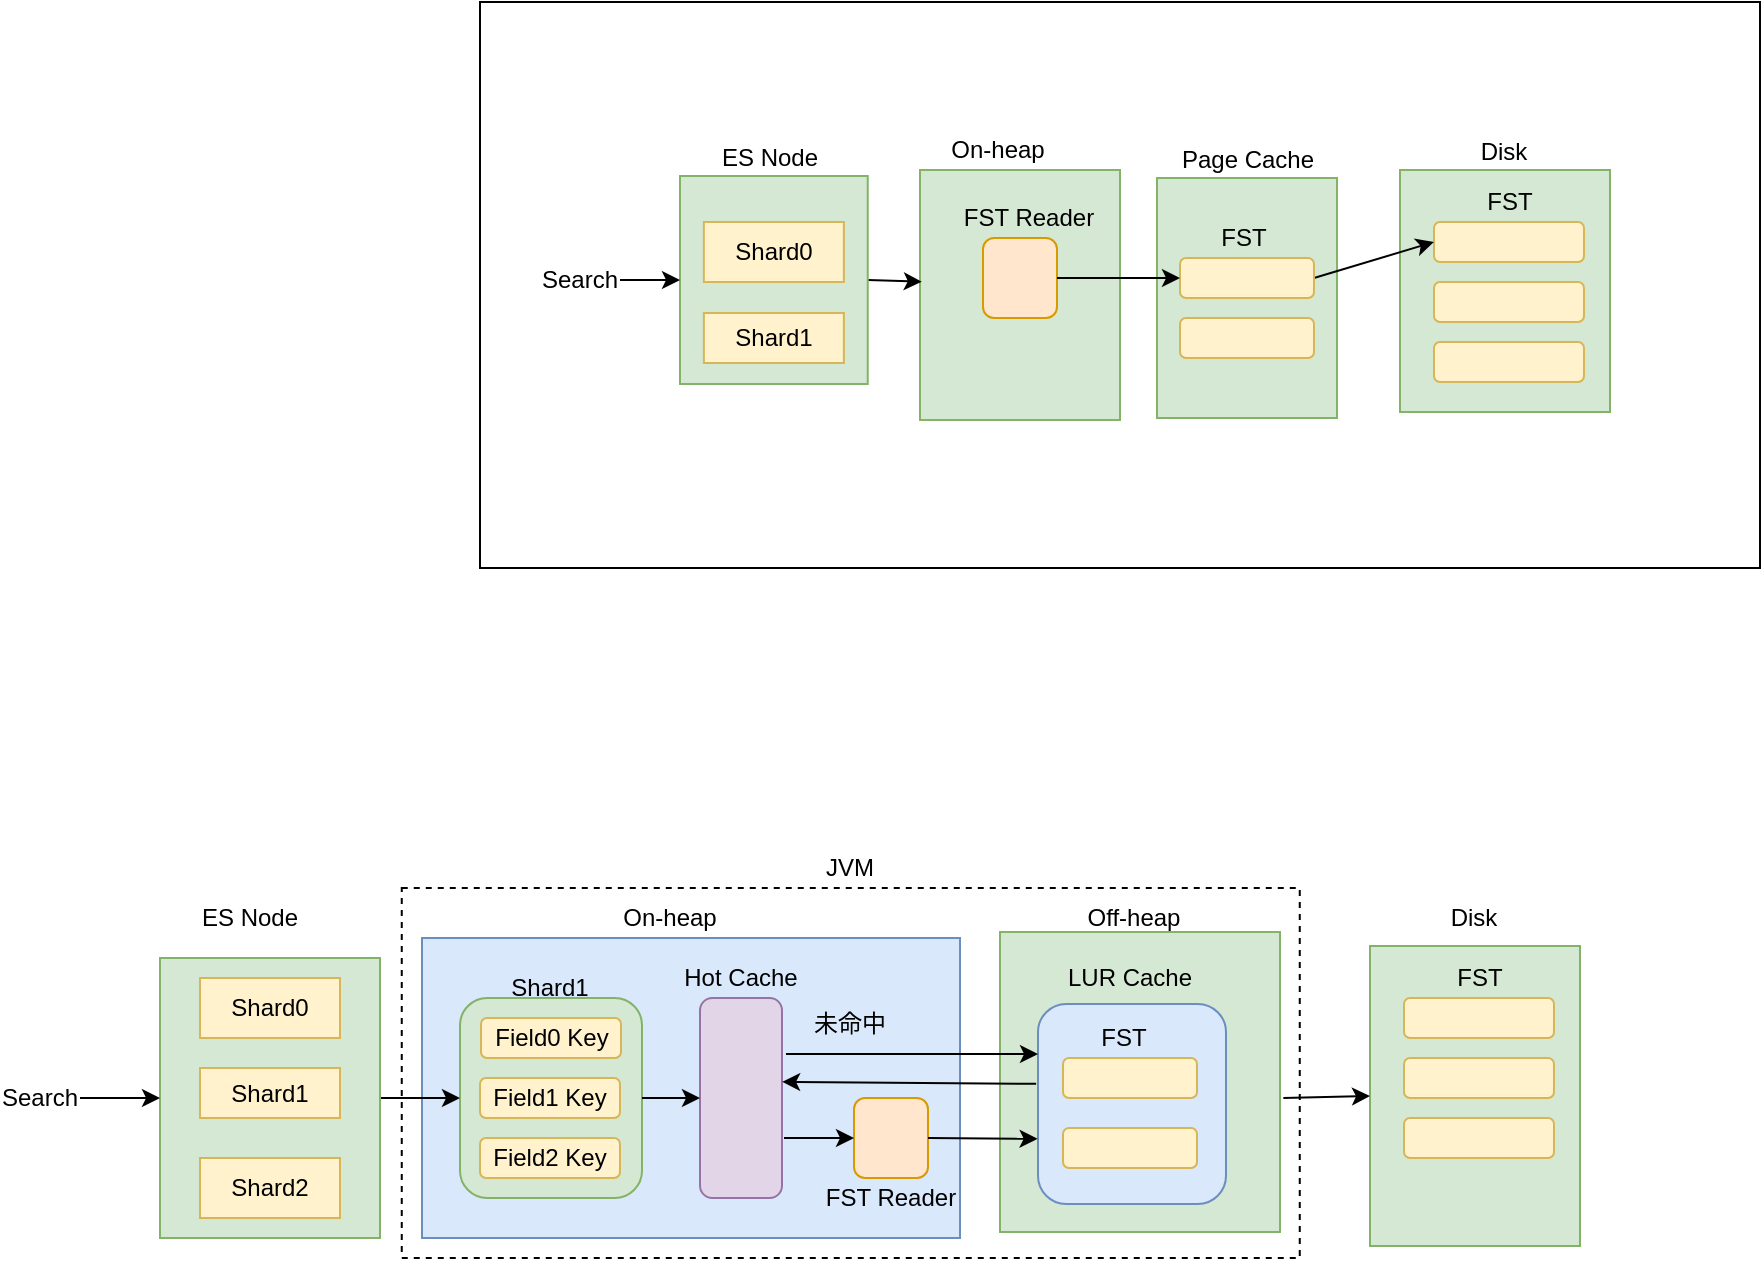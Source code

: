 <mxfile version="13.1.14" type="device"><diagram id="-AyWFAhCTSnSNCfElvHT" name="Page-1"><mxGraphModel dx="1603" dy="416" grid="1" gridSize="10" guides="1" tooltips="1" connect="1" arrows="1" fold="1" page="1" pageScale="1" pageWidth="827" pageHeight="1169" math="0" shadow="0"><root><mxCell id="0"/><mxCell id="1" parent="0"/><mxCell id="iTfZqQNMOMfG3NsEbMWy-346" value="" style="rounded=0;whiteSpace=wrap;html=1;" vertex="1" parent="1"><mxGeometry x="80" y="127" width="640" height="283" as="geometry"/></mxCell><mxCell id="iTfZqQNMOMfG3NsEbMWy-341" value="" style="rounded=0;whiteSpace=wrap;html=1;fillColor=#d5e8d4;strokeColor=#82b366;" vertex="1" parent="1"><mxGeometry x="300" y="211" width="100" height="125" as="geometry"/></mxCell><mxCell id="iTfZqQNMOMfG3NsEbMWy-340" value="" style="rounded=0;whiteSpace=wrap;html=1;fillColor=#d5e8d4;strokeColor=#82b366;" vertex="1" parent="1"><mxGeometry x="418.5" y="215" width="90" height="120" as="geometry"/></mxCell><mxCell id="iTfZqQNMOMfG3NsEbMWy-165" value="" style="rounded=0;whiteSpace=wrap;html=1;dashed=1;" vertex="1" parent="1"><mxGeometry x="40.88" y="570" width="449" height="185" as="geometry"/></mxCell><mxCell id="iTfZqQNMOMfG3NsEbMWy-166" value="" style="rounded=0;whiteSpace=wrap;html=1;fillColor=#dae8fc;strokeColor=#6c8ebf;" vertex="1" parent="1"><mxGeometry x="51" y="595" width="269" height="150" as="geometry"/></mxCell><mxCell id="iTfZqQNMOMfG3NsEbMWy-167" value="" style="rounded=0;whiteSpace=wrap;html=1;fillColor=#d5e8d4;strokeColor=#82b366;" vertex="1" parent="1"><mxGeometry x="340" y="592" width="140" height="150" as="geometry"/></mxCell><mxCell id="iTfZqQNMOMfG3NsEbMWy-168" value="" style="rounded=0;whiteSpace=wrap;html=1;fillColor=#d5e8d4;strokeColor=#82b366;" vertex="1" parent="1"><mxGeometry x="525" y="599" width="105" height="150" as="geometry"/></mxCell><mxCell id="iTfZqQNMOMfG3NsEbMWy-169" value="Disk" style="text;html=1;strokeColor=none;fillColor=none;align=center;verticalAlign=middle;whiteSpace=wrap;rounded=0;" vertex="1" parent="1"><mxGeometry x="542" y="575" width="70" height="20" as="geometry"/></mxCell><mxCell id="iTfZqQNMOMfG3NsEbMWy-170" value="FST" style="text;html=1;strokeColor=none;fillColor=none;align=center;verticalAlign=middle;whiteSpace=wrap;rounded=0;" vertex="1" parent="1"><mxGeometry x="559.5" y="605" width="40" height="20" as="geometry"/></mxCell><mxCell id="iTfZqQNMOMfG3NsEbMWy-171" value="" style="rounded=1;whiteSpace=wrap;html=1;fillColor=#fff2cc;strokeColor=#d6b656;" vertex="1" parent="1"><mxGeometry x="542" y="625" width="75" height="20" as="geometry"/></mxCell><mxCell id="iTfZqQNMOMfG3NsEbMWy-172" value="" style="rounded=1;whiteSpace=wrap;html=1;fillColor=#fff2cc;strokeColor=#d6b656;" vertex="1" parent="1"><mxGeometry x="542" y="655" width="75" height="20" as="geometry"/></mxCell><mxCell id="iTfZqQNMOMfG3NsEbMWy-173" value="" style="rounded=1;whiteSpace=wrap;html=1;fillColor=#fff2cc;strokeColor=#d6b656;" vertex="1" parent="1"><mxGeometry x="542" y="685" width="75" height="20" as="geometry"/></mxCell><mxCell id="iTfZqQNMOMfG3NsEbMWy-174" value="" style="rounded=1;whiteSpace=wrap;html=1;fillColor=#dae8fc;strokeColor=#6c8ebf;" vertex="1" parent="1"><mxGeometry x="359" y="628" width="94" height="100" as="geometry"/></mxCell><mxCell id="iTfZqQNMOMfG3NsEbMWy-175" value="LUR Cache" style="text;html=1;strokeColor=none;fillColor=none;align=center;verticalAlign=middle;whiteSpace=wrap;rounded=0;" vertex="1" parent="1"><mxGeometry x="360" y="605" width="90" height="20" as="geometry"/></mxCell><mxCell id="iTfZqQNMOMfG3NsEbMWy-176" value="" style="endArrow=classic;html=1;entryX=0;entryY=0.5;entryDx=0;entryDy=0;exitX=1.012;exitY=0.553;exitDx=0;exitDy=0;exitPerimeter=0;" edge="1" parent="1" source="iTfZqQNMOMfG3NsEbMWy-167" target="iTfZqQNMOMfG3NsEbMWy-168"><mxGeometry width="50" height="50" relative="1" as="geometry"><mxPoint x="480" y="674" as="sourcePoint"/><mxPoint x="530" y="675" as="targetPoint"/></mxGeometry></mxCell><mxCell id="iTfZqQNMOMfG3NsEbMWy-177" value="On-heap" style="text;html=1;strokeColor=none;fillColor=none;align=center;verticalAlign=middle;whiteSpace=wrap;rounded=0;" vertex="1" parent="1"><mxGeometry x="140" y="575" width="70" height="20" as="geometry"/></mxCell><mxCell id="iTfZqQNMOMfG3NsEbMWy-178" value="" style="rounded=1;whiteSpace=wrap;html=1;fillColor=#e1d5e7;strokeColor=#9673a6;" vertex="1" parent="1"><mxGeometry x="190" y="625" width="41" height="100" as="geometry"/></mxCell><mxCell id="iTfZqQNMOMfG3NsEbMWy-179" value="Hot Cache" style="text;html=1;strokeColor=none;fillColor=none;align=center;verticalAlign=middle;whiteSpace=wrap;rounded=0;" vertex="1" parent="1"><mxGeometry x="175.87" y="605" width="69.25" height="20" as="geometry"/></mxCell><mxCell id="iTfZqQNMOMfG3NsEbMWy-180" value="" style="rounded=1;whiteSpace=wrap;html=1;fillColor=#d5e8d4;strokeColor=#82b366;" vertex="1" parent="1"><mxGeometry x="70" y="625" width="91" height="100" as="geometry"/></mxCell><mxCell id="iTfZqQNMOMfG3NsEbMWy-182" value="" style="endArrow=classic;html=1;entryX=0;entryY=0.25;entryDx=0;entryDy=0;" edge="1" target="iTfZqQNMOMfG3NsEbMWy-174" parent="1"><mxGeometry width="50" height="50" relative="1" as="geometry"><mxPoint x="233" y="653" as="sourcePoint"/><mxPoint x="200" y="525" as="targetPoint"/></mxGeometry></mxCell><mxCell id="iTfZqQNMOMfG3NsEbMWy-183" value="Field2 Key" style="rounded=1;whiteSpace=wrap;html=1;fillColor=#fff2cc;strokeColor=#d6b656;" vertex="1" parent="1"><mxGeometry x="80" y="695" width="70" height="20" as="geometry"/></mxCell><mxCell id="iTfZqQNMOMfG3NsEbMWy-184" value="Field0 Key" style="rounded=1;whiteSpace=wrap;html=1;fillColor=#fff2cc;strokeColor=#d6b656;" vertex="1" parent="1"><mxGeometry x="80.5" y="635" width="70" height="20" as="geometry"/></mxCell><mxCell id="iTfZqQNMOMfG3NsEbMWy-185" value="Field1 Key" style="rounded=1;whiteSpace=wrap;html=1;fillColor=#fff2cc;strokeColor=#d6b656;" vertex="1" parent="1"><mxGeometry x="80" y="665" width="70" height="20" as="geometry"/></mxCell><mxCell id="iTfZqQNMOMfG3NsEbMWy-186" value="" style="endArrow=classic;html=1;entryX=0;entryY=0.5;entryDx=0;entryDy=0;exitX=1;exitY=0.5;exitDx=0;exitDy=0;" edge="1" source="iTfZqQNMOMfG3NsEbMWy-187" target="iTfZqQNMOMfG3NsEbMWy-180" parent="1"><mxGeometry width="50" height="50" relative="1" as="geometry"><mxPoint x="20" y="675" as="sourcePoint"/><mxPoint x="130" y="495" as="targetPoint"/></mxGeometry></mxCell><mxCell id="iTfZqQNMOMfG3NsEbMWy-187" value="" style="rounded=0;whiteSpace=wrap;html=1;fillColor=#d5e8d4;strokeColor=#82b366;" vertex="1" parent="1"><mxGeometry x="-80" y="605" width="110" height="140" as="geometry"/></mxCell><mxCell id="iTfZqQNMOMfG3NsEbMWy-188" value="Shard0" style="rounded=0;whiteSpace=wrap;html=1;fillColor=#fff2cc;strokeColor=#d6b656;" vertex="1" parent="1"><mxGeometry x="-60" y="615" width="70" height="30" as="geometry"/></mxCell><mxCell id="iTfZqQNMOMfG3NsEbMWy-189" value="Shard1" style="rounded=0;whiteSpace=wrap;html=1;fillColor=#fff2cc;strokeColor=#d6b656;" vertex="1" parent="1"><mxGeometry x="-60" y="660" width="70" height="25" as="geometry"/></mxCell><mxCell id="iTfZqQNMOMfG3NsEbMWy-190" value="Shard2" style="rounded=0;whiteSpace=wrap;html=1;fillColor=#fff2cc;strokeColor=#d6b656;" vertex="1" parent="1"><mxGeometry x="-60" y="705" width="70" height="30" as="geometry"/></mxCell><mxCell id="iTfZqQNMOMfG3NsEbMWy-191" value="Shard1" style="text;html=1;strokeColor=none;fillColor=none;align=center;verticalAlign=middle;whiteSpace=wrap;rounded=0;" vertex="1" parent="1"><mxGeometry x="95" y="610" width="40" height="20" as="geometry"/></mxCell><mxCell id="iTfZqQNMOMfG3NsEbMWy-192" value="" style="rounded=1;whiteSpace=wrap;html=1;fillColor=#fff2cc;strokeColor=#d6b656;" vertex="1" parent="1"><mxGeometry x="371.5" y="655" width="67" height="20" as="geometry"/></mxCell><mxCell id="iTfZqQNMOMfG3NsEbMWy-193" value="" style="rounded=1;whiteSpace=wrap;html=1;fillColor=#fff2cc;strokeColor=#d6b656;" vertex="1" parent="1"><mxGeometry x="371.5" y="690" width="67" height="20" as="geometry"/></mxCell><mxCell id="iTfZqQNMOMfG3NsEbMWy-194" value="ES Node" style="text;html=1;strokeColor=none;fillColor=none;align=center;verticalAlign=middle;whiteSpace=wrap;rounded=0;" vertex="1" parent="1"><mxGeometry x="-70" y="575" width="70" height="20" as="geometry"/></mxCell><mxCell id="iTfZqQNMOMfG3NsEbMWy-195" value="" style="endArrow=classic;html=1;entryX=0;entryY=0.5;entryDx=0;entryDy=0;" edge="1" target="iTfZqQNMOMfG3NsEbMWy-187" parent="1"><mxGeometry width="50" height="50" relative="1" as="geometry"><mxPoint x="-120" y="675" as="sourcePoint"/><mxPoint x="-110" y="655" as="targetPoint"/></mxGeometry></mxCell><mxCell id="iTfZqQNMOMfG3NsEbMWy-196" value="Search" style="text;html=1;strokeColor=none;fillColor=none;align=center;verticalAlign=middle;whiteSpace=wrap;rounded=0;" vertex="1" parent="1"><mxGeometry x="-160" y="665" width="40" height="20" as="geometry"/></mxCell><mxCell id="iTfZqQNMOMfG3NsEbMWy-198" value="" style="endArrow=classic;html=1;exitX=1;exitY=0.5;exitDx=0;exitDy=0;" edge="1" source="iTfZqQNMOMfG3NsEbMWy-180" parent="1"><mxGeometry width="50" height="50" relative="1" as="geometry"><mxPoint x="230" y="685" as="sourcePoint"/><mxPoint x="190" y="675" as="targetPoint"/></mxGeometry></mxCell><mxCell id="iTfZqQNMOMfG3NsEbMWy-200" value="FST" style="text;html=1;strokeColor=none;fillColor=none;align=center;verticalAlign=middle;whiteSpace=wrap;rounded=0;" vertex="1" parent="1"><mxGeometry x="382" y="635" width="40" height="20" as="geometry"/></mxCell><mxCell id="iTfZqQNMOMfG3NsEbMWy-202" value="未命中" style="text;html=1;strokeColor=none;fillColor=none;align=center;verticalAlign=middle;whiteSpace=wrap;rounded=0;dashed=1;" vertex="1" parent="1"><mxGeometry x="245.38" y="628" width="40" height="20" as="geometry"/></mxCell><mxCell id="iTfZqQNMOMfG3NsEbMWy-204" value="Off-heap" style="text;html=1;strokeColor=none;fillColor=none;align=center;verticalAlign=middle;whiteSpace=wrap;rounded=0;" vertex="1" parent="1"><mxGeometry x="371.5" y="575" width="70" height="20" as="geometry"/></mxCell><mxCell id="iTfZqQNMOMfG3NsEbMWy-205" value="" style="endArrow=classic;html=1;exitX=-0.01;exitY=0.399;exitDx=0;exitDy=0;exitPerimeter=0;entryX=1.002;entryY=0.419;entryDx=0;entryDy=0;entryPerimeter=0;" edge="1" parent="1" source="iTfZqQNMOMfG3NsEbMWy-174" target="iTfZqQNMOMfG3NsEbMWy-178"><mxGeometry width="50" height="50" relative="1" as="geometry"><mxPoint x="170" y="840" as="sourcePoint"/><mxPoint x="220" y="790" as="targetPoint"/></mxGeometry></mxCell><mxCell id="iTfZqQNMOMfG3NsEbMWy-206" value="" style="rounded=1;whiteSpace=wrap;html=1;fillColor=#ffe6cc;strokeColor=#d79b00;" vertex="1" parent="1"><mxGeometry x="267" y="675" width="37" height="40" as="geometry"/></mxCell><mxCell id="iTfZqQNMOMfG3NsEbMWy-207" value="FST Reader" style="text;html=1;strokeColor=none;fillColor=none;align=center;verticalAlign=middle;whiteSpace=wrap;rounded=0;" vertex="1" parent="1"><mxGeometry x="250.88" y="715" width="69.25" height="20" as="geometry"/></mxCell><mxCell id="iTfZqQNMOMfG3NsEbMWy-210" value="" style="endArrow=classic;html=1;entryX=0;entryY=0.5;entryDx=0;entryDy=0;" edge="1" parent="1" target="iTfZqQNMOMfG3NsEbMWy-206"><mxGeometry width="50" height="50" relative="1" as="geometry"><mxPoint x="232" y="695" as="sourcePoint"/><mxPoint x="320" y="780" as="targetPoint"/></mxGeometry></mxCell><mxCell id="iTfZqQNMOMfG3NsEbMWy-211" value="" style="endArrow=classic;html=1;exitX=1;exitY=0.5;exitDx=0;exitDy=0;entryX=-0.002;entryY=0.674;entryDx=0;entryDy=0;entryPerimeter=0;" edge="1" parent="1" source="iTfZqQNMOMfG3NsEbMWy-206" target="iTfZqQNMOMfG3NsEbMWy-174"><mxGeometry width="50" height="50" relative="1" as="geometry"><mxPoint x="370" y="840" as="sourcePoint"/><mxPoint x="420" y="790" as="targetPoint"/></mxGeometry></mxCell><mxCell id="iTfZqQNMOMfG3NsEbMWy-254" value="JVM" style="text;html=1;strokeColor=none;fillColor=none;align=center;verticalAlign=middle;whiteSpace=wrap;rounded=0;" vertex="1" parent="1"><mxGeometry x="230" y="550" width="70" height="20" as="geometry"/></mxCell><mxCell id="iTfZqQNMOMfG3NsEbMWy-300" value="" style="rounded=0;whiteSpace=wrap;html=1;fillColor=#d5e8d4;strokeColor=#82b366;" vertex="1" parent="1"><mxGeometry x="540" y="211" width="105" height="121" as="geometry"/></mxCell><mxCell id="iTfZqQNMOMfG3NsEbMWy-301" value="Disk" style="text;html=1;strokeColor=none;fillColor=none;align=center;verticalAlign=middle;whiteSpace=wrap;rounded=0;" vertex="1" parent="1"><mxGeometry x="557" y="192" width="70" height="20" as="geometry"/></mxCell><mxCell id="iTfZqQNMOMfG3NsEbMWy-302" value="FST" style="text;html=1;strokeColor=none;fillColor=none;align=center;verticalAlign=middle;whiteSpace=wrap;rounded=0;" vertex="1" parent="1"><mxGeometry x="574.5" y="217" width="40" height="20" as="geometry"/></mxCell><mxCell id="iTfZqQNMOMfG3NsEbMWy-303" value="" style="rounded=1;whiteSpace=wrap;html=1;fillColor=#fff2cc;strokeColor=#d6b656;" vertex="1" parent="1"><mxGeometry x="557" y="237" width="75" height="20" as="geometry"/></mxCell><mxCell id="iTfZqQNMOMfG3NsEbMWy-304" value="" style="rounded=1;whiteSpace=wrap;html=1;fillColor=#fff2cc;strokeColor=#d6b656;" vertex="1" parent="1"><mxGeometry x="557" y="267" width="75" height="20" as="geometry"/></mxCell><mxCell id="iTfZqQNMOMfG3NsEbMWy-305" value="" style="rounded=1;whiteSpace=wrap;html=1;fillColor=#fff2cc;strokeColor=#d6b656;" vertex="1" parent="1"><mxGeometry x="557" y="297" width="75" height="20" as="geometry"/></mxCell><mxCell id="iTfZqQNMOMfG3NsEbMWy-308" value="" style="endArrow=classic;html=1;entryX=0;entryY=0.5;entryDx=0;entryDy=0;exitX=1;exitY=0.5;exitDx=0;exitDy=0;" edge="1" source="iTfZqQNMOMfG3NsEbMWy-323" target="iTfZqQNMOMfG3NsEbMWy-303" parent="1"><mxGeometry width="50" height="50" relative="1" as="geometry"><mxPoint x="541.68" y="284.95" as="sourcePoint"/><mxPoint x="590" y="285" as="targetPoint"/></mxGeometry></mxCell><mxCell id="iTfZqQNMOMfG3NsEbMWy-309" value="On-heap" style="text;html=1;strokeColor=none;fillColor=none;align=center;verticalAlign=middle;whiteSpace=wrap;rounded=0;" vertex="1" parent="1"><mxGeometry x="304" y="191" width="70" height="20" as="geometry"/></mxCell><mxCell id="iTfZqQNMOMfG3NsEbMWy-317" value="" style="endArrow=classic;html=1;exitX=1;exitY=0.5;exitDx=0;exitDy=0;entryX=0.009;entryY=0.447;entryDx=0;entryDy=0;entryPerimeter=0;" edge="1" source="iTfZqQNMOMfG3NsEbMWy-318" target="iTfZqQNMOMfG3NsEbMWy-341" parent="1"><mxGeometry width="50" height="50" relative="1" as="geometry"><mxPoint x="220" y="280" as="sourcePoint"/><mxPoint x="260" y="282" as="targetPoint"/></mxGeometry></mxCell><mxCell id="iTfZqQNMOMfG3NsEbMWy-318" value="" style="rounded=0;whiteSpace=wrap;html=1;fillColor=#d5e8d4;strokeColor=#82b366;" vertex="1" parent="1"><mxGeometry x="180" y="214" width="93.87" height="104" as="geometry"/></mxCell><mxCell id="iTfZqQNMOMfG3NsEbMWy-319" value="Shard0" style="rounded=0;whiteSpace=wrap;html=1;fillColor=#fff2cc;strokeColor=#d6b656;" vertex="1" parent="1"><mxGeometry x="191.93" y="237" width="70" height="30" as="geometry"/></mxCell><mxCell id="iTfZqQNMOMfG3NsEbMWy-320" value="Shard1" style="rounded=0;whiteSpace=wrap;html=1;fillColor=#fff2cc;strokeColor=#d6b656;" vertex="1" parent="1"><mxGeometry x="191.94" y="282.5" width="70" height="25" as="geometry"/></mxCell><mxCell id="iTfZqQNMOMfG3NsEbMWy-323" value="" style="rounded=1;whiteSpace=wrap;html=1;fillColor=#fff2cc;strokeColor=#d6b656;" vertex="1" parent="1"><mxGeometry x="430" y="255" width="67" height="20" as="geometry"/></mxCell><mxCell id="iTfZqQNMOMfG3NsEbMWy-324" value="" style="rounded=1;whiteSpace=wrap;html=1;fillColor=#fff2cc;strokeColor=#d6b656;" vertex="1" parent="1"><mxGeometry x="430" y="285" width="67" height="20" as="geometry"/></mxCell><mxCell id="iTfZqQNMOMfG3NsEbMWy-325" value="ES Node" style="text;html=1;strokeColor=none;fillColor=none;align=center;verticalAlign=middle;whiteSpace=wrap;rounded=0;" vertex="1" parent="1"><mxGeometry x="190" y="195" width="70" height="20" as="geometry"/></mxCell><mxCell id="iTfZqQNMOMfG3NsEbMWy-326" value="" style="endArrow=classic;html=1;entryX=0;entryY=0.5;entryDx=0;entryDy=0;" edge="1" target="iTfZqQNMOMfG3NsEbMWy-318" parent="1"><mxGeometry width="50" height="50" relative="1" as="geometry"><mxPoint x="150" y="266" as="sourcePoint"/><mxPoint x="133.87" y="246" as="targetPoint"/></mxGeometry></mxCell><mxCell id="iTfZqQNMOMfG3NsEbMWy-327" value="Search" style="text;html=1;strokeColor=none;fillColor=none;align=center;verticalAlign=middle;whiteSpace=wrap;rounded=0;" vertex="1" parent="1"><mxGeometry x="110" y="256" width="40" height="20" as="geometry"/></mxCell><mxCell id="iTfZqQNMOMfG3NsEbMWy-329" value="FST" style="text;html=1;strokeColor=none;fillColor=none;align=center;verticalAlign=middle;whiteSpace=wrap;rounded=0;" vertex="1" parent="1"><mxGeometry x="441.5" y="235" width="40" height="20" as="geometry"/></mxCell><mxCell id="iTfZqQNMOMfG3NsEbMWy-331" value="Page Cache" style="text;html=1;strokeColor=none;fillColor=none;align=center;verticalAlign=middle;whiteSpace=wrap;rounded=0;" vertex="1" parent="1"><mxGeometry x="428.5" y="196" width="70" height="20" as="geometry"/></mxCell><mxCell id="iTfZqQNMOMfG3NsEbMWy-333" value="" style="rounded=1;whiteSpace=wrap;html=1;fillColor=#ffe6cc;strokeColor=#d79b00;" vertex="1" parent="1"><mxGeometry x="331.5" y="245" width="37" height="40" as="geometry"/></mxCell><mxCell id="iTfZqQNMOMfG3NsEbMWy-334" value="FST Reader" style="text;html=1;strokeColor=none;fillColor=none;align=center;verticalAlign=middle;whiteSpace=wrap;rounded=0;" vertex="1" parent="1"><mxGeometry x="320" y="225" width="69.25" height="20" as="geometry"/></mxCell><mxCell id="iTfZqQNMOMfG3NsEbMWy-336" value="" style="endArrow=classic;html=1;exitX=1;exitY=0.5;exitDx=0;exitDy=0;entryX=0;entryY=0.5;entryDx=0;entryDy=0;" edge="1" source="iTfZqQNMOMfG3NsEbMWy-333" target="iTfZqQNMOMfG3NsEbMWy-323" parent="1"><mxGeometry width="50" height="50" relative="1" as="geometry"><mxPoint x="430" y="450" as="sourcePoint"/><mxPoint x="397.62" y="284.35" as="targetPoint"/></mxGeometry></mxCell></root></mxGraphModel></diagram></mxfile>